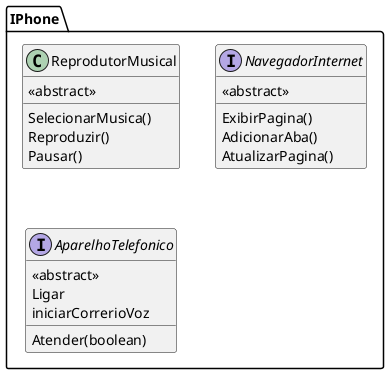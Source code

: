 @startuml IPhone

package IPhone { 

class ReprodutorMusical {
     <<abstract>>
	SelecionarMusica()
	Reproduzir()
	Pausar()
}

interface NavegadorInternet {
     <<abstract>>
	ExibirPagina()
	AdicionarAba()
	AtualizarPagina()
}

interface AparelhoTelefonico {
     <<abstract>>
	Ligar
	Atender(boolean)
     iniciarCorrerioVoz
}




}

@enduml